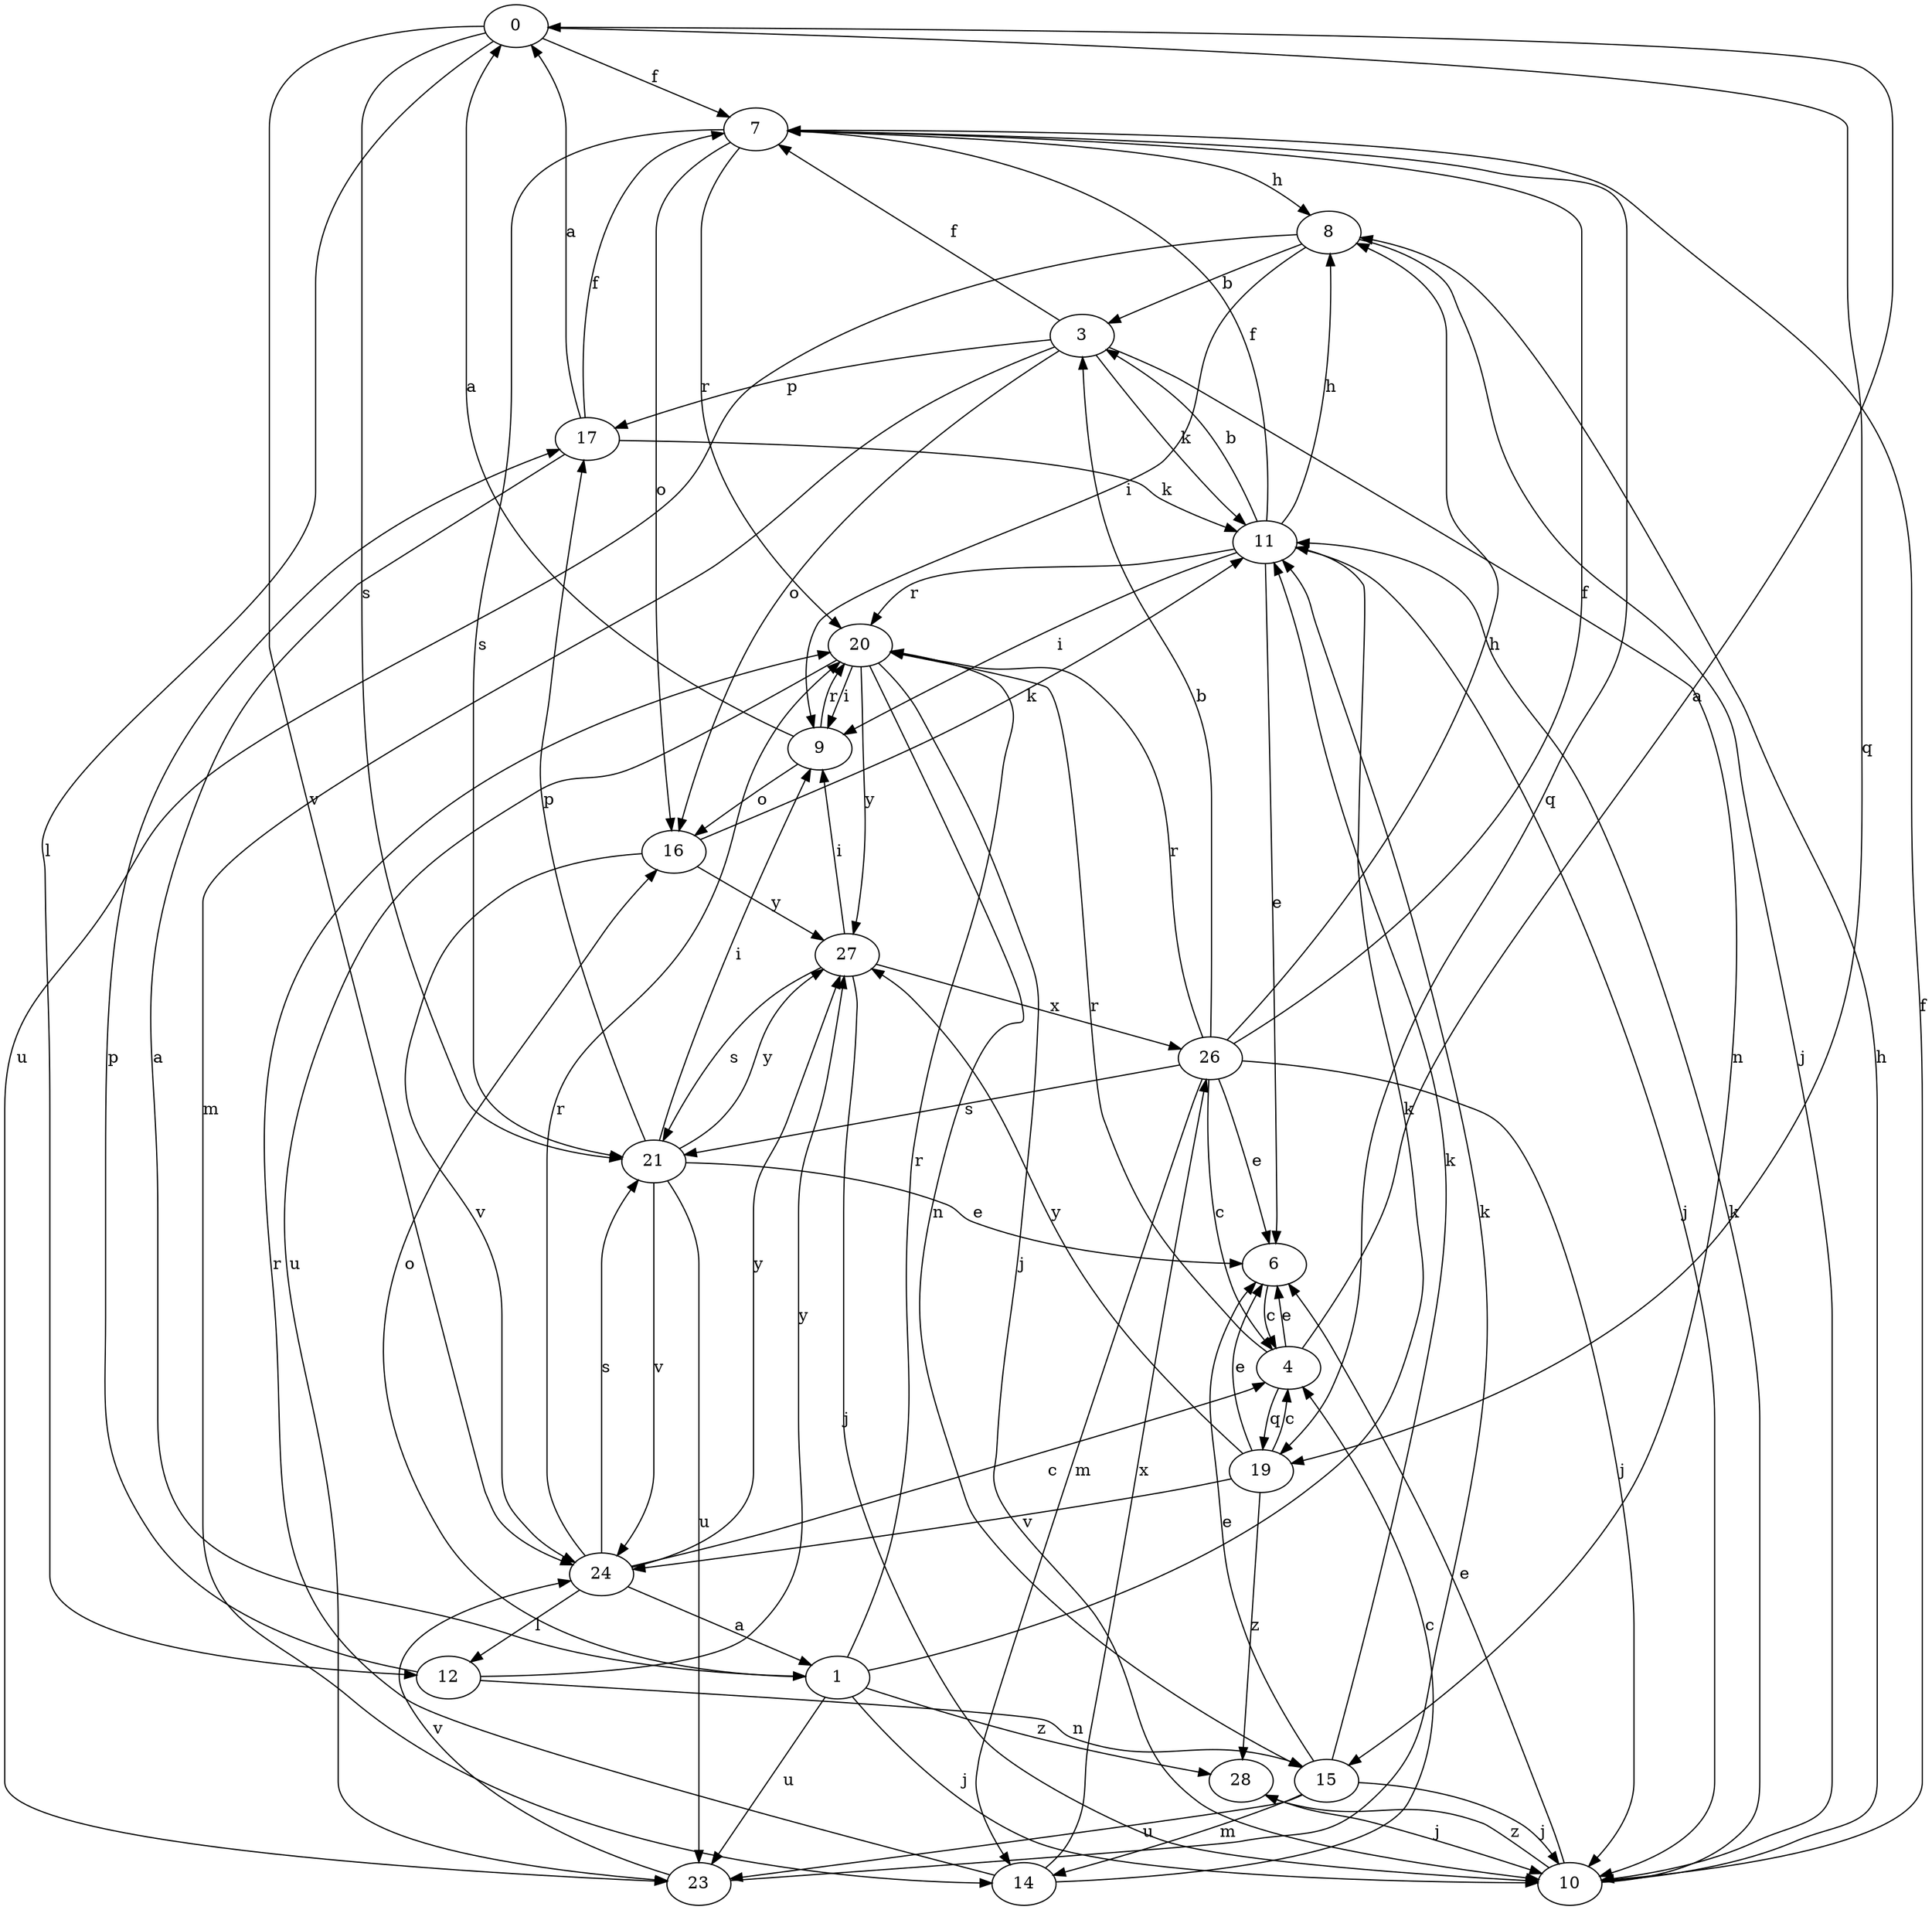 strict digraph  {
0;
1;
3;
4;
6;
7;
8;
9;
10;
11;
12;
14;
15;
16;
17;
19;
20;
21;
23;
24;
26;
27;
28;
0 -> 7  [label=f];
0 -> 12  [label=l];
0 -> 19  [label=q];
0 -> 21  [label=s];
0 -> 24  [label=v];
1 -> 10  [label=j];
1 -> 11  [label=k];
1 -> 16  [label=o];
1 -> 20  [label=r];
1 -> 23  [label=u];
1 -> 28  [label=z];
3 -> 7  [label=f];
3 -> 11  [label=k];
3 -> 14  [label=m];
3 -> 15  [label=n];
3 -> 16  [label=o];
3 -> 17  [label=p];
4 -> 0  [label=a];
4 -> 6  [label=e];
4 -> 19  [label=q];
4 -> 20  [label=r];
6 -> 4  [label=c];
7 -> 8  [label=h];
7 -> 16  [label=o];
7 -> 19  [label=q];
7 -> 20  [label=r];
7 -> 21  [label=s];
8 -> 3  [label=b];
8 -> 9  [label=i];
8 -> 10  [label=j];
8 -> 23  [label=u];
9 -> 0  [label=a];
9 -> 16  [label=o];
9 -> 20  [label=r];
10 -> 6  [label=e];
10 -> 7  [label=f];
10 -> 8  [label=h];
10 -> 11  [label=k];
10 -> 28  [label=z];
11 -> 3  [label=b];
11 -> 6  [label=e];
11 -> 7  [label=f];
11 -> 8  [label=h];
11 -> 9  [label=i];
11 -> 10  [label=j];
11 -> 20  [label=r];
12 -> 15  [label=n];
12 -> 17  [label=p];
12 -> 27  [label=y];
14 -> 4  [label=c];
14 -> 20  [label=r];
14 -> 26  [label=x];
15 -> 6  [label=e];
15 -> 10  [label=j];
15 -> 11  [label=k];
15 -> 14  [label=m];
15 -> 23  [label=u];
16 -> 11  [label=k];
16 -> 24  [label=v];
16 -> 27  [label=y];
17 -> 0  [label=a];
17 -> 1  [label=a];
17 -> 7  [label=f];
17 -> 11  [label=k];
19 -> 4  [label=c];
19 -> 6  [label=e];
19 -> 24  [label=v];
19 -> 27  [label=y];
19 -> 28  [label=z];
20 -> 9  [label=i];
20 -> 10  [label=j];
20 -> 15  [label=n];
20 -> 23  [label=u];
20 -> 27  [label=y];
21 -> 6  [label=e];
21 -> 9  [label=i];
21 -> 17  [label=p];
21 -> 23  [label=u];
21 -> 24  [label=v];
21 -> 27  [label=y];
23 -> 11  [label=k];
23 -> 24  [label=v];
24 -> 1  [label=a];
24 -> 4  [label=c];
24 -> 12  [label=l];
24 -> 20  [label=r];
24 -> 21  [label=s];
24 -> 27  [label=y];
26 -> 3  [label=b];
26 -> 4  [label=c];
26 -> 6  [label=e];
26 -> 7  [label=f];
26 -> 8  [label=h];
26 -> 10  [label=j];
26 -> 14  [label=m];
26 -> 20  [label=r];
26 -> 21  [label=s];
27 -> 9  [label=i];
27 -> 10  [label=j];
27 -> 21  [label=s];
27 -> 26  [label=x];
28 -> 10  [label=j];
}
